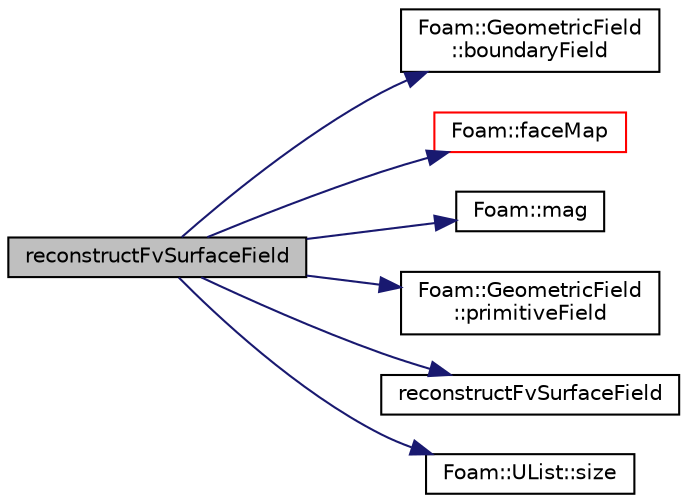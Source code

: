digraph "reconstructFvSurfaceField"
{
  bgcolor="transparent";
  edge [fontname="Helvetica",fontsize="10",labelfontname="Helvetica",labelfontsize="10"];
  node [fontname="Helvetica",fontsize="10",shape=record];
  rankdir="LR";
  Node1371 [label="reconstructFvSurfaceField",height=0.2,width=0.4,color="black", fillcolor="grey75", style="filled", fontcolor="black"];
  Node1371 -> Node1372 [color="midnightblue",fontsize="10",style="solid",fontname="Helvetica"];
  Node1372 [label="Foam::GeometricField\l::boundaryField",height=0.2,width=0.4,color="black",URL="$a23249.html#a9ff7de36fba06b4f4f77a75142ad72b6",tooltip="Return const-reference to the boundary field. "];
  Node1371 -> Node1373 [color="midnightblue",fontsize="10",style="solid",fontname="Helvetica"];
  Node1373 [label="Foam::faceMap",height=0.2,width=0.4,color="red",URL="$a21851.html#aa77215843e964fac259ab06e68d0ee02"];
  Node1371 -> Node1425 [color="midnightblue",fontsize="10",style="solid",fontname="Helvetica"];
  Node1425 [label="Foam::mag",height=0.2,width=0.4,color="black",URL="$a21851.html#a929da2a3fdcf3dacbbe0487d3a330dae"];
  Node1371 -> Node1426 [color="midnightblue",fontsize="10",style="solid",fontname="Helvetica"];
  Node1426 [label="Foam::GeometricField\l::primitiveField",height=0.2,width=0.4,color="black",URL="$a23249.html#a3d8b34acd265b26c7d4984d1618f9ee2",tooltip="Return a const-reference to the internal field. "];
  Node1371 -> Node1427 [color="midnightblue",fontsize="10",style="solid",fontname="Helvetica"];
  Node1427 [label="reconstructFvSurfaceField",height=0.2,width=0.4,color="black",URL="$a29997.html#a90593070d81ebd1660d92e37afc72e70",tooltip="Reconstruct surface field. "];
  Node1371 -> Node1428 [color="midnightblue",fontsize="10",style="solid",fontname="Helvetica"];
  Node1428 [label="Foam::UList::size",height=0.2,width=0.4,color="black",URL="$a26837.html#a47b3bf30da1eb3ab8076b5fbe00e0494",tooltip="Return the number of elements in the UList. "];
}
